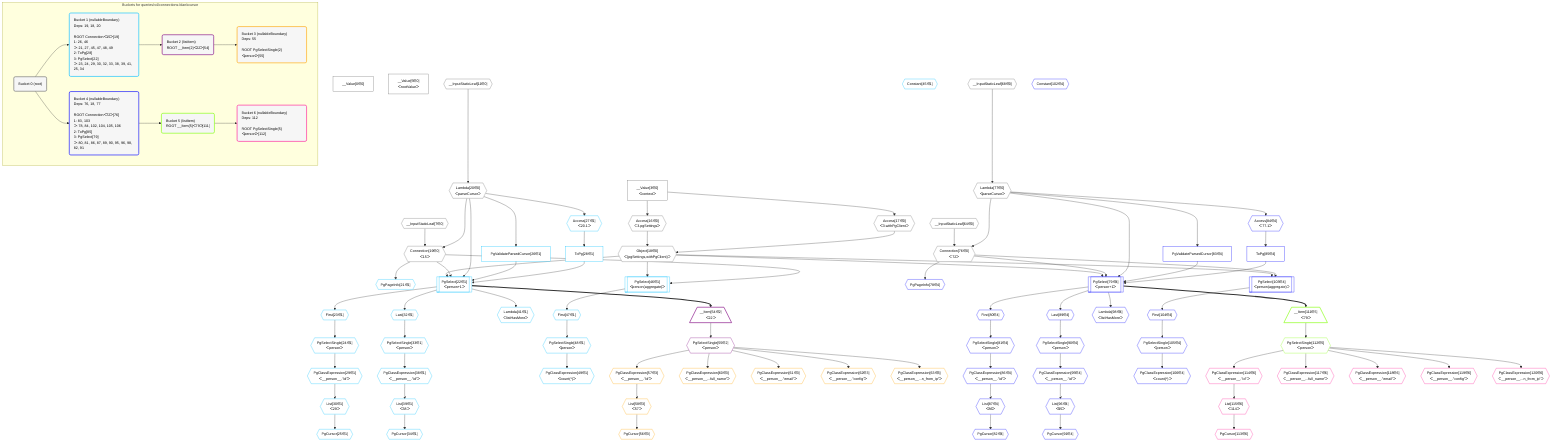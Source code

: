 %%{init: {'themeVariables': { 'fontSize': '12px'}}}%%
graph TD
    classDef path fill:#eee,stroke:#000,color:#000
    classDef plan fill:#fff,stroke-width:1px,color:#000
    classDef itemplan fill:#fff,stroke-width:2px,color:#000
    classDef unbatchedplan fill:#dff,stroke-width:1px,color:#000
    classDef sideeffectplan fill:#fcc,stroke-width:2px,color:#000
    classDef bucket fill:#f6f6f6,color:#000,stroke-width:2px,text-align:left


    %% define steps
    __Value0["__Value[0∈0]"]:::plan
    __Value3["__Value[3∈0]<br />ᐸcontextᐳ"]:::plan
    __Value5["__Value[5∈0]<br />ᐸrootValueᐳ"]:::plan
    __InputStaticLeaf7{{"__InputStaticLeaf[7∈0]"}}:::plan
    __InputStaticLeaf11{{"__InputStaticLeaf[11∈0]"}}:::plan
    Access16{{"Access[16∈0]<br />ᐸ3.pgSettingsᐳ"}}:::plan
    Access17{{"Access[17∈0]<br />ᐸ3.withPgClientᐳ"}}:::plan
    Object18{{"Object[18∈0]<br />ᐸ{pgSettings,withPgClient}ᐳ"}}:::plan
    Lambda20{{"Lambda[20∈0]<br />ᐸparseCursorᐳ"}}:::plan
    Connection19{{"Connection[19∈0]<br />ᐸ15ᐳ"}}:::plan
    PgPageInfo21{{"PgPageInfo[21∈1]"}}:::plan
    PgValidateParsedCursor26["PgValidateParsedCursor[26∈1]"]:::plan
    Access27{{"Access[27∈1]<br />ᐸ20.1ᐳ"}}:::plan
    ToPg28["ToPg[28∈1]"]:::plan
    PgSelect22[["PgSelect[22∈1]<br />ᐸperson+1ᐳ"]]:::plan
    First23{{"First[23∈1]"}}:::plan
    PgSelectSingle24{{"PgSelectSingle[24∈1]<br />ᐸpersonᐳ"}}:::plan
    PgClassExpression29{{"PgClassExpression[29∈1]<br />ᐸ__person__.”id”ᐳ"}}:::plan
    List30{{"List[30∈1]<br />ᐸ29ᐳ"}}:::plan
    PgCursor25{{"PgCursor[25∈1]"}}:::plan
    Last32{{"Last[32∈1]"}}:::plan
    PgSelectSingle33{{"PgSelectSingle[33∈1]<br />ᐸpersonᐳ"}}:::plan
    PgClassExpression38{{"PgClassExpression[38∈1]<br />ᐸ__person__.”id”ᐳ"}}:::plan
    List39{{"List[39∈1]<br />ᐸ38ᐳ"}}:::plan
    PgCursor34{{"PgCursor[34∈1]"}}:::plan
    Lambda41{{"Lambda[41∈1]<br />ᐸlistHasMoreᐳ"}}:::plan
    Constant45{{"Constant[45∈1]"}}:::plan
    PgSelect46[["PgSelect[46∈1]<br />ᐸperson(aggregate)ᐳ"]]:::plan
    First47{{"First[47∈1]"}}:::plan
    PgSelectSingle48{{"PgSelectSingle[48∈1]<br />ᐸpersonᐳ"}}:::plan
    PgClassExpression49{{"PgClassExpression[49∈1]<br />ᐸcount(*)ᐳ"}}:::plan
    __Item54[/"__Item[54∈2]<br />ᐸ22ᐳ"\]:::itemplan
    PgSelectSingle55{{"PgSelectSingle[55∈2]<br />ᐸpersonᐳ"}}:::plan
    PgClassExpression57{{"PgClassExpression[57∈3]<br />ᐸ__person__.”id”ᐳ"}}:::plan
    List58{{"List[58∈3]<br />ᐸ57ᐳ"}}:::plan
    PgCursor56{{"PgCursor[56∈3]"}}:::plan
    PgClassExpression60{{"PgClassExpression[60∈3]<br />ᐸ__person__...full_name”ᐳ"}}:::plan
    PgClassExpression61{{"PgClassExpression[61∈3]<br />ᐸ__person__.”email”ᐳ"}}:::plan
    PgClassExpression62{{"PgClassExpression[62∈3]<br />ᐸ__person__.”config”ᐳ"}}:::plan
    PgClassExpression63{{"PgClassExpression[63∈3]<br />ᐸ__person__...n_from_ip”ᐳ"}}:::plan
    __InputStaticLeaf64{{"__InputStaticLeaf[64∈0]"}}:::plan
    __InputStaticLeaf68{{"__InputStaticLeaf[68∈0]"}}:::plan
    Lambda77{{"Lambda[77∈0]<br />ᐸparseCursorᐳ"}}:::plan
    Connection76{{"Connection[76∈0]<br />ᐸ72ᐳ"}}:::plan
    PgPageInfo78{{"PgPageInfo[78∈4]"}}:::plan
    PgValidateParsedCursor83["PgValidateParsedCursor[83∈4]"]:::plan
    Access84{{"Access[84∈4]<br />ᐸ77.1ᐳ"}}:::plan
    ToPg85["ToPg[85∈4]"]:::plan
    PgSelect79[["PgSelect[79∈4]<br />ᐸperson+1ᐳ"]]:::plan
    First80{{"First[80∈4]"}}:::plan
    PgSelectSingle81{{"PgSelectSingle[81∈4]<br />ᐸpersonᐳ"}}:::plan
    PgClassExpression86{{"PgClassExpression[86∈4]<br />ᐸ__person__.”id”ᐳ"}}:::plan
    List87{{"List[87∈4]<br />ᐸ86ᐳ"}}:::plan
    PgCursor82{{"PgCursor[82∈4]"}}:::plan
    Last89{{"Last[89∈4]"}}:::plan
    PgSelectSingle90{{"PgSelectSingle[90∈4]<br />ᐸpersonᐳ"}}:::plan
    PgClassExpression95{{"PgClassExpression[95∈4]<br />ᐸ__person__.”id”ᐳ"}}:::plan
    List96{{"List[96∈4]<br />ᐸ95ᐳ"}}:::plan
    PgCursor91{{"PgCursor[91∈4]"}}:::plan
    Lambda98{{"Lambda[98∈4]<br />ᐸlistHasMoreᐳ"}}:::plan
    Constant102{{"Constant[102∈4]"}}:::plan
    PgSelect103[["PgSelect[103∈4]<br />ᐸperson(aggregate)ᐳ"]]:::plan
    First104{{"First[104∈4]"}}:::plan
    PgSelectSingle105{{"PgSelectSingle[105∈4]<br />ᐸpersonᐳ"}}:::plan
    PgClassExpression106{{"PgClassExpression[106∈4]<br />ᐸcount(*)ᐳ"}}:::plan
    __Item111[/"__Item[111∈5]<br />ᐸ79ᐳ"\]:::itemplan
    PgSelectSingle112{{"PgSelectSingle[112∈5]<br />ᐸpersonᐳ"}}:::plan
    PgClassExpression114{{"PgClassExpression[114∈6]<br />ᐸ__person__.”id”ᐳ"}}:::plan
    List115{{"List[115∈6]<br />ᐸ114ᐳ"}}:::plan
    PgCursor113{{"PgCursor[113∈6]"}}:::plan
    PgClassExpression117{{"PgClassExpression[117∈6]<br />ᐸ__person__...full_name”ᐳ"}}:::plan
    PgClassExpression118{{"PgClassExpression[118∈6]<br />ᐸ__person__.”email”ᐳ"}}:::plan
    PgClassExpression119{{"PgClassExpression[119∈6]<br />ᐸ__person__.”config”ᐳ"}}:::plan
    PgClassExpression120{{"PgClassExpression[120∈6]<br />ᐸ__person__...n_from_ip”ᐳ"}}:::plan

    %% plan dependencies
    __Value3 --> Access16
    __Value3 --> Access17
    Access16 & Access17 --> Object18
    __InputStaticLeaf11 --> Lambda20
    __InputStaticLeaf7 & Lambda20 --> Connection19
    Connection19 --> PgPageInfo21
    Lambda20 --> PgValidateParsedCursor26
    Lambda20 --> Access27
    Access27 --> ToPg28
    Object18 & Connection19 & Lambda20 & PgValidateParsedCursor26 & ToPg28 --> PgSelect22
    PgSelect22 --> First23
    First23 --> PgSelectSingle24
    PgSelectSingle24 --> PgClassExpression29
    PgClassExpression29 --> List30
    List30 --> PgCursor25
    PgSelect22 --> Last32
    Last32 --> PgSelectSingle33
    PgSelectSingle33 --> PgClassExpression38
    PgClassExpression38 --> List39
    List39 --> PgCursor34
    PgSelect22 --> Lambda41
    Object18 & Connection19 --> PgSelect46
    PgSelect46 --> First47
    First47 --> PgSelectSingle48
    PgSelectSingle48 --> PgClassExpression49
    PgSelect22 ==> __Item54
    __Item54 --> PgSelectSingle55
    PgSelectSingle55 --> PgClassExpression57
    PgClassExpression57 --> List58
    List58 --> PgCursor56
    PgSelectSingle55 --> PgClassExpression60
    PgSelectSingle55 --> PgClassExpression61
    PgSelectSingle55 --> PgClassExpression62
    PgSelectSingle55 --> PgClassExpression63
    __InputStaticLeaf68 --> Lambda77
    __InputStaticLeaf64 & Lambda77 --> Connection76
    Connection76 --> PgPageInfo78
    Lambda77 --> PgValidateParsedCursor83
    Lambda77 --> Access84
    Access84 --> ToPg85
    Object18 & Connection76 & Lambda77 & PgValidateParsedCursor83 & ToPg85 --> PgSelect79
    PgSelect79 --> First80
    First80 --> PgSelectSingle81
    PgSelectSingle81 --> PgClassExpression86
    PgClassExpression86 --> List87
    List87 --> PgCursor82
    PgSelect79 --> Last89
    Last89 --> PgSelectSingle90
    PgSelectSingle90 --> PgClassExpression95
    PgClassExpression95 --> List96
    List96 --> PgCursor91
    PgSelect79 --> Lambda98
    Object18 & Connection76 --> PgSelect103
    PgSelect103 --> First104
    First104 --> PgSelectSingle105
    PgSelectSingle105 --> PgClassExpression106
    PgSelect79 ==> __Item111
    __Item111 --> PgSelectSingle112
    PgSelectSingle112 --> PgClassExpression114
    PgClassExpression114 --> List115
    List115 --> PgCursor113
    PgSelectSingle112 --> PgClassExpression117
    PgSelectSingle112 --> PgClassExpression118
    PgSelectSingle112 --> PgClassExpression119
    PgSelectSingle112 --> PgClassExpression120

    subgraph "Buckets for queries/v4/connections-blankcursor"
    Bucket0("Bucket 0 (root)"):::bucket
    classDef bucket0 stroke:#696969
    class Bucket0,__Value0,__Value3,__Value5,__InputStaticLeaf7,__InputStaticLeaf11,Access16,Access17,Object18,Connection19,Lambda20,__InputStaticLeaf64,__InputStaticLeaf68,Connection76,Lambda77 bucket0
    Bucket1("Bucket 1 (nullableBoundary)<br />Deps: 19, 18, 20<br /><br />ROOT Connectionᐸ15ᐳ[19]<br />1: 26, 46<br />ᐳ: 21, 27, 45, 47, 48, 49<br />2: ToPg[28]<br />3: PgSelect[22]<br />ᐳ: 23, 24, 29, 30, 32, 33, 38, 39, 41, 25, 34"):::bucket
    classDef bucket1 stroke:#00bfff
    class Bucket1,PgPageInfo21,PgSelect22,First23,PgSelectSingle24,PgCursor25,PgValidateParsedCursor26,Access27,ToPg28,PgClassExpression29,List30,Last32,PgSelectSingle33,PgCursor34,PgClassExpression38,List39,Lambda41,Constant45,PgSelect46,First47,PgSelectSingle48,PgClassExpression49 bucket1
    Bucket2("Bucket 2 (listItem)<br />ROOT __Item{2}ᐸ22ᐳ[54]"):::bucket
    classDef bucket2 stroke:#7f007f
    class Bucket2,__Item54,PgSelectSingle55 bucket2
    Bucket3("Bucket 3 (nullableBoundary)<br />Deps: 55<br /><br />ROOT PgSelectSingle{2}ᐸpersonᐳ[55]"):::bucket
    classDef bucket3 stroke:#ffa500
    class Bucket3,PgCursor56,PgClassExpression57,List58,PgClassExpression60,PgClassExpression61,PgClassExpression62,PgClassExpression63 bucket3
    Bucket4("Bucket 4 (nullableBoundary)<br />Deps: 76, 18, 77<br /><br />ROOT Connectionᐸ72ᐳ[76]<br />1: 83, 103<br />ᐳ: 78, 84, 102, 104, 105, 106<br />2: ToPg[85]<br />3: PgSelect[79]<br />ᐳ: 80, 81, 86, 87, 89, 90, 95, 96, 98, 82, 91"):::bucket
    classDef bucket4 stroke:#0000ff
    class Bucket4,PgPageInfo78,PgSelect79,First80,PgSelectSingle81,PgCursor82,PgValidateParsedCursor83,Access84,ToPg85,PgClassExpression86,List87,Last89,PgSelectSingle90,PgCursor91,PgClassExpression95,List96,Lambda98,Constant102,PgSelect103,First104,PgSelectSingle105,PgClassExpression106 bucket4
    Bucket5("Bucket 5 (listItem)<br />ROOT __Item{5}ᐸ79ᐳ[111]"):::bucket
    classDef bucket5 stroke:#7fff00
    class Bucket5,__Item111,PgSelectSingle112 bucket5
    Bucket6("Bucket 6 (nullableBoundary)<br />Deps: 112<br /><br />ROOT PgSelectSingle{5}ᐸpersonᐳ[112]"):::bucket
    classDef bucket6 stroke:#ff1493
    class Bucket6,PgCursor113,PgClassExpression114,List115,PgClassExpression117,PgClassExpression118,PgClassExpression119,PgClassExpression120 bucket6
    Bucket0 --> Bucket1 & Bucket4
    Bucket1 --> Bucket2
    Bucket2 --> Bucket3
    Bucket4 --> Bucket5
    Bucket5 --> Bucket6
    end